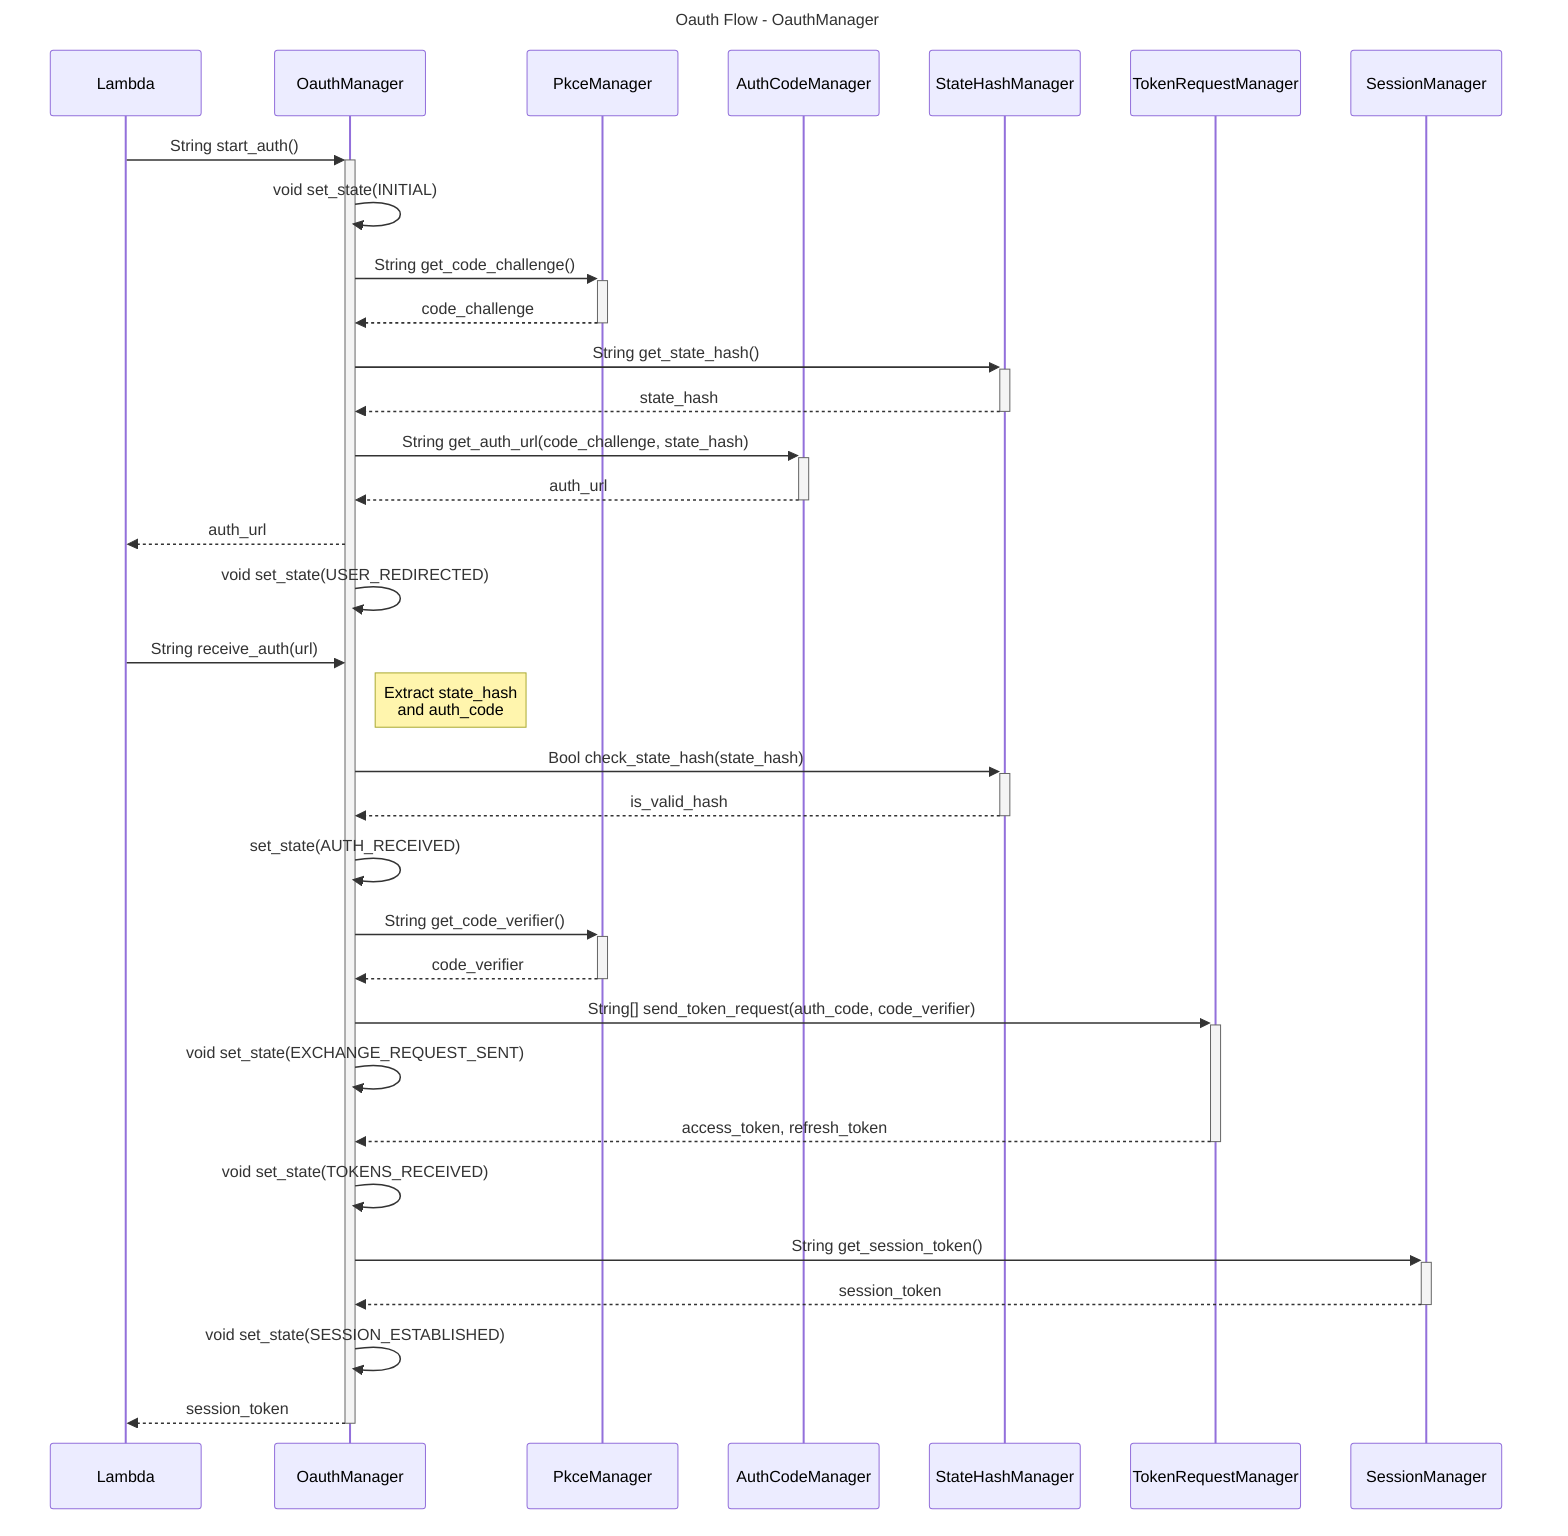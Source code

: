 ---
title: Oauth Flow - OauthManager
---
sequenceDiagram
    participant L as Lambda
    participant OM as OauthManager
    participant PM as PkceManager
    participant ACM as AuthCodeManager
    participant SHM as StateHashManager
    participant TRM as TokenRequestManager
    participant SM as SessionManager

    L ->>+ OM: String start_auth()
    OM ->> OM: void set_state(INITIAL)
    OM ->>+ PM: String get_code_challenge()
    PM -->>- OM: code_challenge
    OM ->>+ SHM: String get_state_hash()
    SHM -->>- OM: state_hash
    OM ->>+ ACM: String get_auth_url(code_challenge, state_hash)
    ACM -->>- OM: auth_url
    OM -->> L: auth_url
    OM ->> OM: void set_state(USER_REDIRECTED)
    L ->> OM: String receive_auth(url)
    note right of OM: Extract state_hash <br> and auth_code
    OM ->>+ SHM: Bool check_state_hash(state_hash)
    SHM -->>- OM: is_valid_hash
    OM ->> OM: set_state(AUTH_RECEIVED)
    OM ->>+ PM: String get_code_verifier()
    PM -->>- OM: code_verifier
    OM ->>+ TRM: String[] send_token_request(auth_code, code_verifier)
    OM ->> OM: void set_state(EXCHANGE_REQUEST_SENT)
    TRM -->>- OM: access_token, refresh_token
    OM ->> OM: void set_state(TOKENS_RECEIVED)
    OM ->>+ SM: String get_session_token()
    SM -->>- OM: session_token
    OM ->> OM: void set_state(SESSION_ESTABLISHED)
    OM -->>- L: session_token